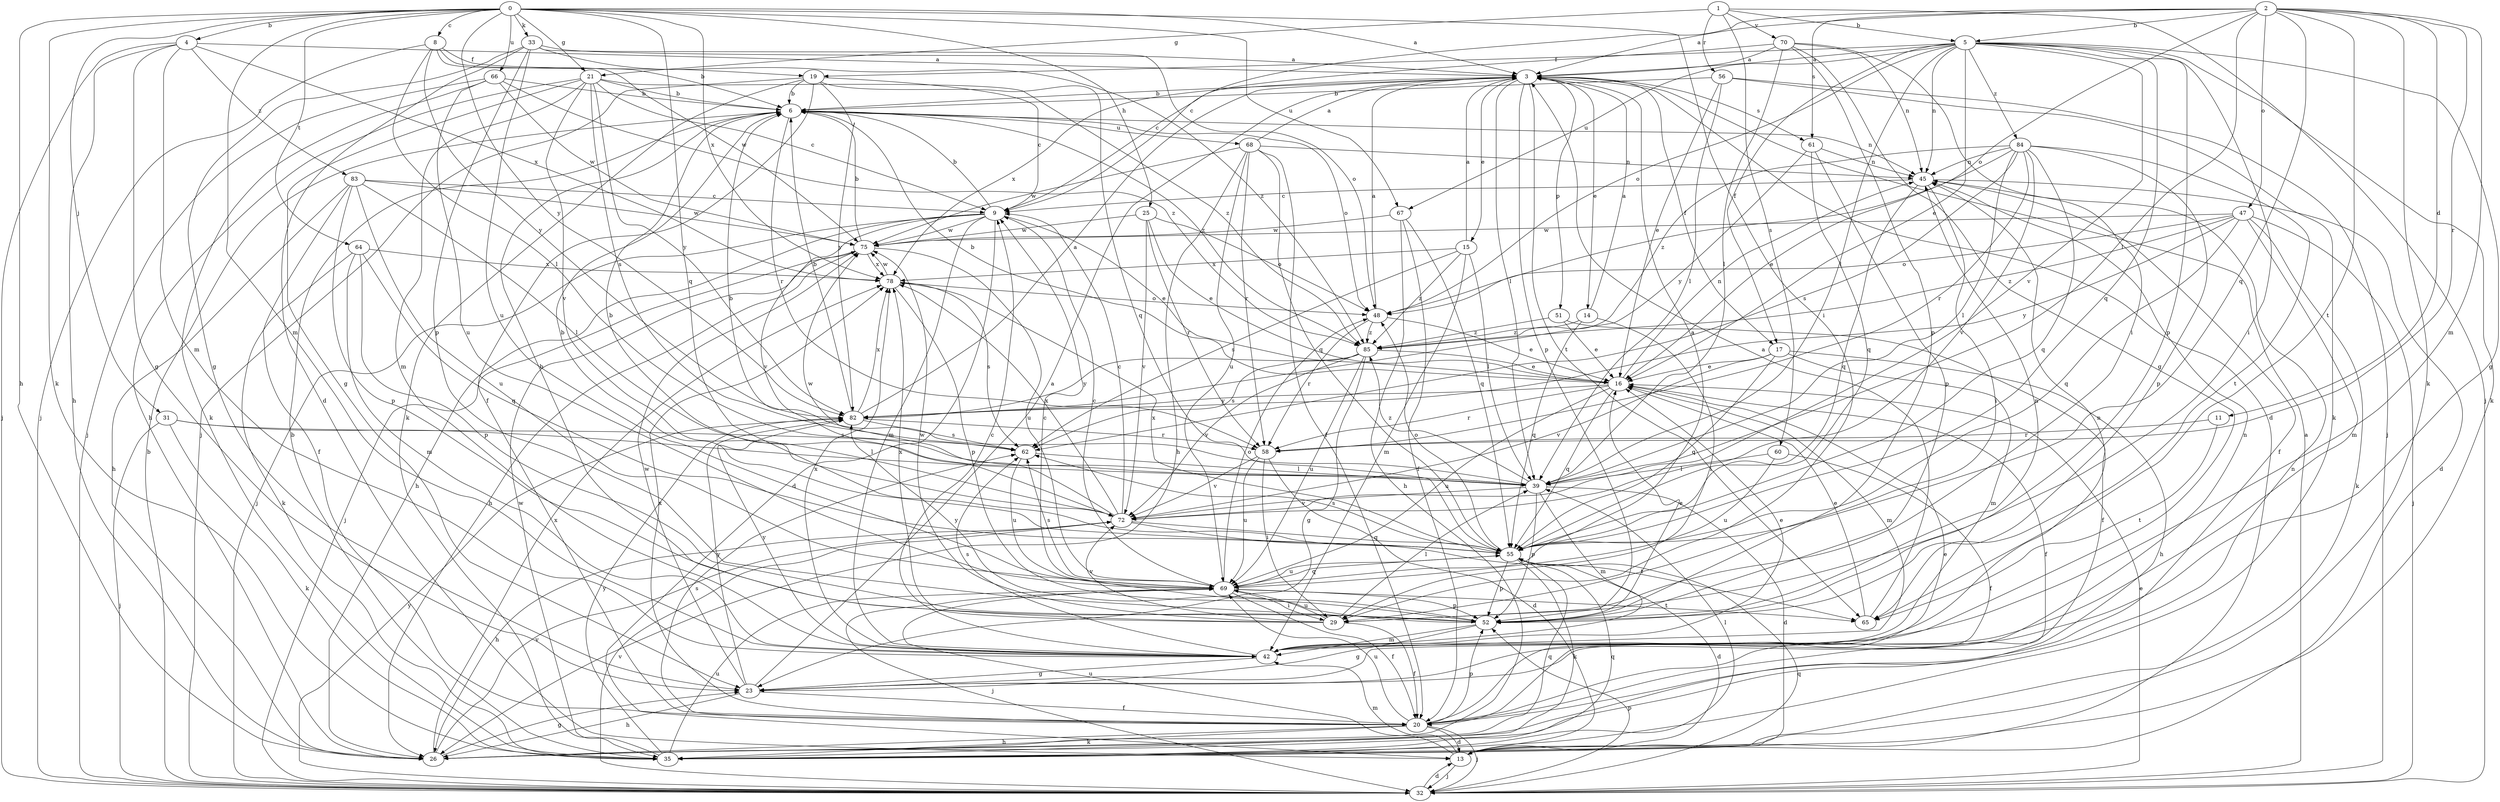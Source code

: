 strict digraph  {
0;
1;
2;
3;
4;
5;
6;
8;
9;
11;
13;
14;
15;
16;
17;
19;
20;
21;
23;
25;
26;
29;
31;
32;
33;
35;
39;
42;
45;
47;
48;
51;
52;
55;
56;
58;
60;
61;
62;
64;
65;
66;
67;
68;
69;
70;
72;
75;
78;
82;
83;
84;
85;
0 -> 3  [label=a];
0 -> 4  [label=b];
0 -> 8  [label=c];
0 -> 21  [label=g];
0 -> 25  [label=h];
0 -> 26  [label=h];
0 -> 29  [label=i];
0 -> 31  [label=j];
0 -> 33  [label=k];
0 -> 35  [label=k];
0 -> 42  [label=m];
0 -> 55  [label=q];
0 -> 64  [label=t];
0 -> 66  [label=u];
0 -> 67  [label=u];
0 -> 78  [label=x];
0 -> 82  [label=y];
1 -> 5  [label=b];
1 -> 21  [label=g];
1 -> 32  [label=j];
1 -> 56  [label=r];
1 -> 60  [label=s];
1 -> 70  [label=v];
2 -> 3  [label=a];
2 -> 5  [label=b];
2 -> 9  [label=c];
2 -> 11  [label=d];
2 -> 35  [label=k];
2 -> 39  [label=l];
2 -> 42  [label=m];
2 -> 47  [label=o];
2 -> 48  [label=o];
2 -> 55  [label=q];
2 -> 58  [label=r];
2 -> 61  [label=s];
2 -> 65  [label=t];
3 -> 6  [label=b];
3 -> 13  [label=d];
3 -> 14  [label=e];
3 -> 15  [label=e];
3 -> 17  [label=f];
3 -> 39  [label=l];
3 -> 51  [label=p];
3 -> 52  [label=p];
3 -> 61  [label=s];
3 -> 65  [label=t];
3 -> 78  [label=x];
4 -> 3  [label=a];
4 -> 23  [label=g];
4 -> 26  [label=h];
4 -> 32  [label=j];
4 -> 42  [label=m];
4 -> 78  [label=x];
4 -> 83  [label=z];
5 -> 3  [label=a];
5 -> 16  [label=e];
5 -> 17  [label=f];
5 -> 19  [label=f];
5 -> 23  [label=g];
5 -> 29  [label=i];
5 -> 35  [label=k];
5 -> 39  [label=l];
5 -> 45  [label=n];
5 -> 48  [label=o];
5 -> 52  [label=p];
5 -> 55  [label=q];
5 -> 67  [label=u];
5 -> 72  [label=v];
5 -> 84  [label=z];
6 -> 45  [label=n];
6 -> 48  [label=o];
6 -> 58  [label=r];
6 -> 68  [label=u];
6 -> 85  [label=z];
8 -> 6  [label=b];
8 -> 19  [label=f];
8 -> 32  [label=j];
8 -> 39  [label=l];
8 -> 75  [label=w];
8 -> 82  [label=y];
9 -> 6  [label=b];
9 -> 13  [label=d];
9 -> 16  [label=e];
9 -> 26  [label=h];
9 -> 32  [label=j];
9 -> 42  [label=m];
9 -> 72  [label=v];
9 -> 75  [label=w];
11 -> 58  [label=r];
11 -> 65  [label=t];
13 -> 32  [label=j];
13 -> 42  [label=m];
13 -> 69  [label=u];
14 -> 3  [label=a];
14 -> 29  [label=i];
14 -> 55  [label=q];
14 -> 85  [label=z];
15 -> 3  [label=a];
15 -> 39  [label=l];
15 -> 42  [label=m];
15 -> 62  [label=s];
15 -> 78  [label=x];
15 -> 85  [label=z];
16 -> 6  [label=b];
16 -> 20  [label=f];
16 -> 42  [label=m];
16 -> 45  [label=n];
16 -> 55  [label=q];
16 -> 58  [label=r];
16 -> 69  [label=u];
16 -> 82  [label=y];
17 -> 16  [label=e];
17 -> 26  [label=h];
17 -> 42  [label=m];
17 -> 55  [label=q];
17 -> 72  [label=v];
19 -> 6  [label=b];
19 -> 9  [label=c];
19 -> 20  [label=f];
19 -> 32  [label=j];
19 -> 35  [label=k];
19 -> 55  [label=q];
19 -> 82  [label=y];
20 -> 13  [label=d];
20 -> 16  [label=e];
20 -> 26  [label=h];
20 -> 32  [label=j];
20 -> 35  [label=k];
20 -> 52  [label=p];
20 -> 62  [label=s];
20 -> 69  [label=u];
20 -> 78  [label=x];
21 -> 6  [label=b];
21 -> 9  [label=c];
21 -> 23  [label=g];
21 -> 26  [label=h];
21 -> 42  [label=m];
21 -> 62  [label=s];
21 -> 72  [label=v];
21 -> 82  [label=y];
21 -> 85  [label=z];
23 -> 3  [label=a];
23 -> 20  [label=f];
23 -> 26  [label=h];
23 -> 45  [label=n];
23 -> 75  [label=w];
23 -> 82  [label=y];
25 -> 16  [label=e];
25 -> 48  [label=o];
25 -> 58  [label=r];
25 -> 72  [label=v];
25 -> 75  [label=w];
26 -> 23  [label=g];
26 -> 45  [label=n];
26 -> 55  [label=q];
26 -> 72  [label=v];
26 -> 78  [label=x];
29 -> 6  [label=b];
29 -> 20  [label=f];
29 -> 39  [label=l];
29 -> 69  [label=u];
29 -> 72  [label=v];
29 -> 75  [label=w];
29 -> 78  [label=x];
31 -> 32  [label=j];
31 -> 35  [label=k];
31 -> 39  [label=l];
31 -> 62  [label=s];
32 -> 3  [label=a];
32 -> 6  [label=b];
32 -> 13  [label=d];
32 -> 16  [label=e];
32 -> 52  [label=p];
32 -> 55  [label=q];
32 -> 72  [label=v];
32 -> 82  [label=y];
33 -> 3  [label=a];
33 -> 13  [label=d];
33 -> 23  [label=g];
33 -> 48  [label=o];
33 -> 52  [label=p];
33 -> 69  [label=u];
33 -> 85  [label=z];
35 -> 6  [label=b];
35 -> 39  [label=l];
35 -> 55  [label=q];
35 -> 69  [label=u];
35 -> 75  [label=w];
35 -> 82  [label=y];
39 -> 6  [label=b];
39 -> 13  [label=d];
39 -> 42  [label=m];
39 -> 52  [label=p];
39 -> 72  [label=v];
39 -> 85  [label=z];
42 -> 9  [label=c];
42 -> 16  [label=e];
42 -> 23  [label=g];
42 -> 45  [label=n];
42 -> 62  [label=s];
42 -> 78  [label=x];
42 -> 82  [label=y];
45 -> 9  [label=c];
45 -> 13  [label=d];
45 -> 20  [label=f];
45 -> 29  [label=i];
45 -> 55  [label=q];
47 -> 32  [label=j];
47 -> 35  [label=k];
47 -> 42  [label=m];
47 -> 48  [label=o];
47 -> 55  [label=q];
47 -> 75  [label=w];
47 -> 82  [label=y];
47 -> 85  [label=z];
48 -> 3  [label=a];
48 -> 16  [label=e];
48 -> 58  [label=r];
48 -> 85  [label=z];
51 -> 16  [label=e];
51 -> 20  [label=f];
51 -> 85  [label=z];
52 -> 9  [label=c];
52 -> 16  [label=e];
52 -> 23  [label=g];
52 -> 42  [label=m];
52 -> 45  [label=n];
52 -> 82  [label=y];
55 -> 6  [label=b];
55 -> 13  [label=d];
55 -> 35  [label=k];
55 -> 48  [label=o];
55 -> 52  [label=p];
55 -> 62  [label=s];
55 -> 69  [label=u];
55 -> 78  [label=x];
56 -> 6  [label=b];
56 -> 16  [label=e];
56 -> 32  [label=j];
56 -> 35  [label=k];
56 -> 39  [label=l];
58 -> 13  [label=d];
58 -> 29  [label=i];
58 -> 69  [label=u];
58 -> 72  [label=v];
60 -> 20  [label=f];
60 -> 39  [label=l];
60 -> 69  [label=u];
61 -> 45  [label=n];
61 -> 52  [label=p];
61 -> 55  [label=q];
61 -> 82  [label=y];
62 -> 39  [label=l];
62 -> 69  [label=u];
64 -> 35  [label=k];
64 -> 42  [label=m];
64 -> 52  [label=p];
64 -> 55  [label=q];
64 -> 78  [label=x];
65 -> 3  [label=a];
65 -> 16  [label=e];
66 -> 6  [label=b];
66 -> 32  [label=j];
66 -> 35  [label=k];
66 -> 69  [label=u];
66 -> 75  [label=w];
66 -> 85  [label=z];
67 -> 20  [label=f];
67 -> 26  [label=h];
67 -> 55  [label=q];
67 -> 75  [label=w];
68 -> 3  [label=a];
68 -> 20  [label=f];
68 -> 26  [label=h];
68 -> 45  [label=n];
68 -> 55  [label=q];
68 -> 58  [label=r];
68 -> 69  [label=u];
68 -> 75  [label=w];
69 -> 3  [label=a];
69 -> 9  [label=c];
69 -> 20  [label=f];
69 -> 29  [label=i];
69 -> 32  [label=j];
69 -> 48  [label=o];
69 -> 52  [label=p];
69 -> 55  [label=q];
69 -> 62  [label=s];
69 -> 65  [label=t];
70 -> 3  [label=a];
70 -> 9  [label=c];
70 -> 23  [label=g];
70 -> 29  [label=i];
70 -> 39  [label=l];
70 -> 45  [label=n];
70 -> 52  [label=p];
72 -> 6  [label=b];
72 -> 9  [label=c];
72 -> 26  [label=h];
72 -> 55  [label=q];
72 -> 65  [label=t];
72 -> 75  [label=w];
72 -> 78  [label=x];
75 -> 6  [label=b];
75 -> 26  [label=h];
75 -> 32  [label=j];
75 -> 69  [label=u];
75 -> 78  [label=x];
78 -> 48  [label=o];
78 -> 52  [label=p];
78 -> 62  [label=s];
78 -> 75  [label=w];
82 -> 3  [label=a];
82 -> 6  [label=b];
82 -> 58  [label=r];
82 -> 62  [label=s];
82 -> 78  [label=x];
83 -> 9  [label=c];
83 -> 20  [label=f];
83 -> 26  [label=h];
83 -> 39  [label=l];
83 -> 52  [label=p];
83 -> 69  [label=u];
83 -> 75  [label=w];
84 -> 16  [label=e];
84 -> 39  [label=l];
84 -> 45  [label=n];
84 -> 52  [label=p];
84 -> 55  [label=q];
84 -> 58  [label=r];
84 -> 62  [label=s];
84 -> 65  [label=t];
84 -> 72  [label=v];
84 -> 85  [label=z];
85 -> 16  [label=e];
85 -> 23  [label=g];
85 -> 62  [label=s];
85 -> 69  [label=u];
85 -> 72  [label=v];
85 -> 82  [label=y];
}

